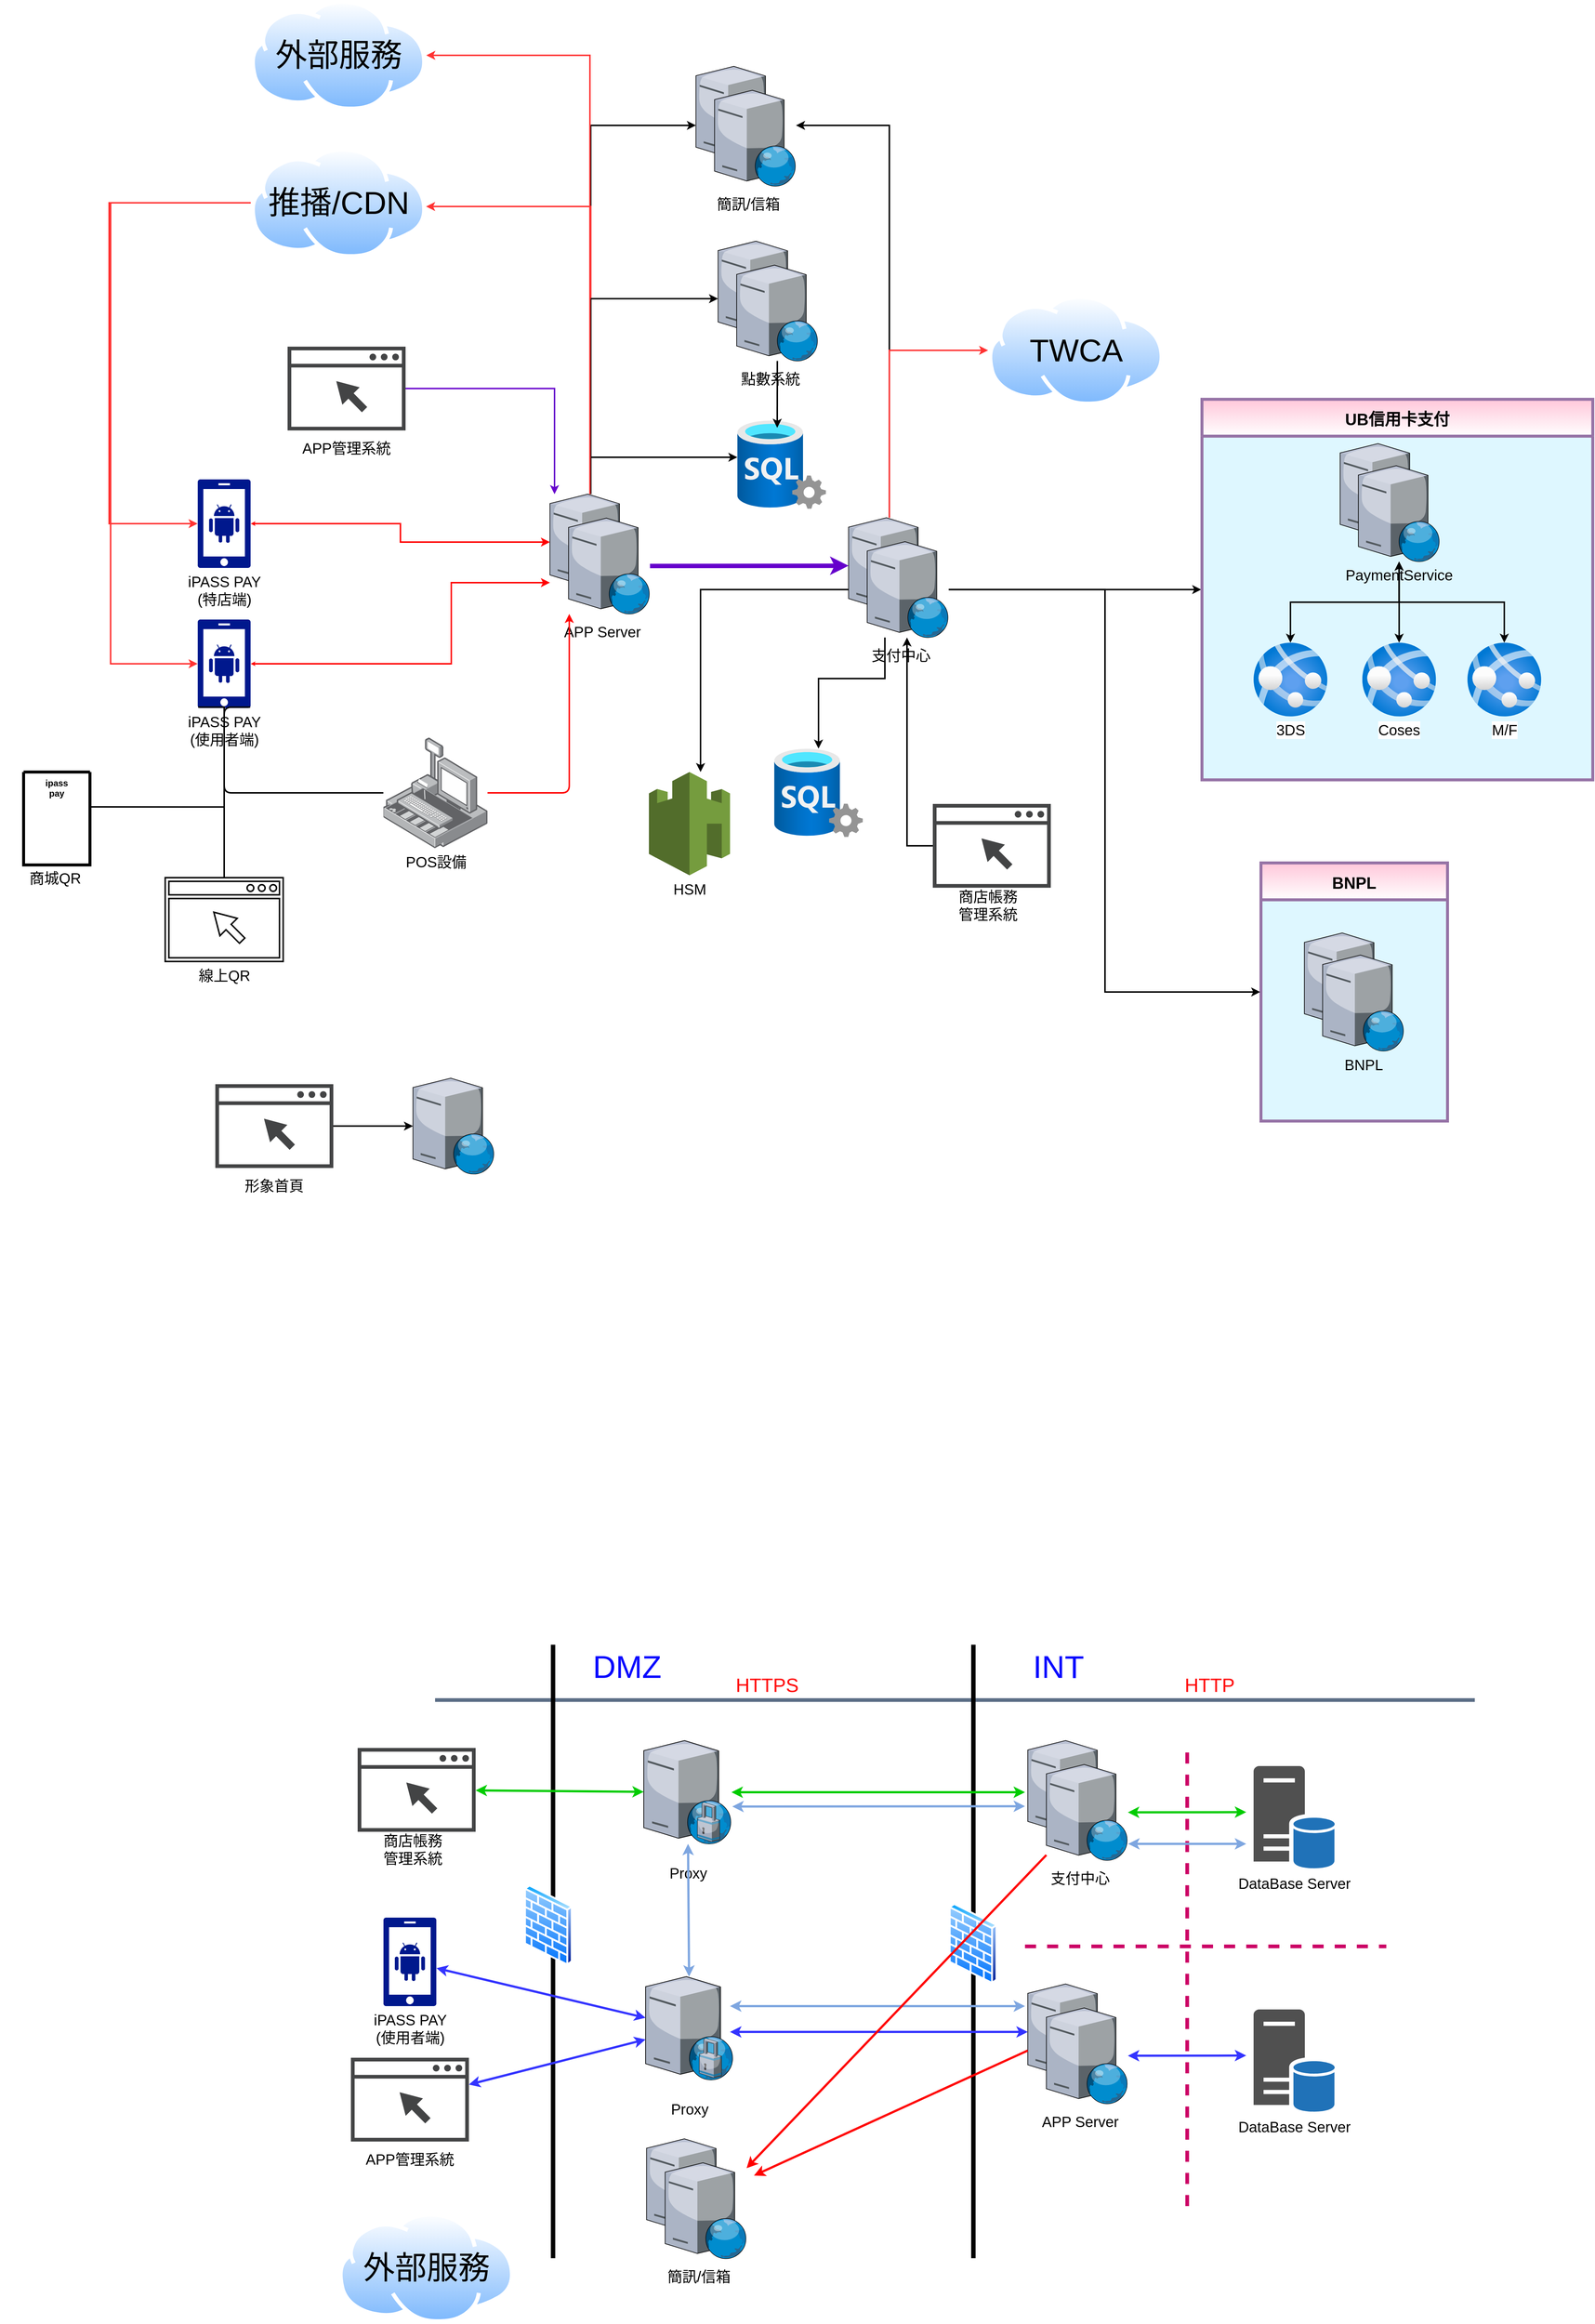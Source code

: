 <mxfile version="16.1.0" type="github">
  <diagram id="X_YsHXB3vTGY_uXjafgQ" name="第1頁">
    <mxGraphModel dx="4368" dy="3418" grid="1" gridSize="10" guides="1" tooltips="1" connect="1" arrows="1" fold="1" page="1" pageScale="1" pageWidth="827" pageHeight="1169" math="0" shadow="0">
      <root>
        <mxCell id="0" />
        <mxCell id="1" parent="0" />
        <mxCell id="9vmwIjMlL75sk7sSG7vk-1" value="" style="endArrow=none;startArrow=classic;html=1;strokeWidth=2;edgeStyle=elbowEdgeStyle;elbow=vertical;rounded=0;startFill=1;endFill=0;" parent="1" source="9vmwIjMlL75sk7sSG7vk-12" target="9vmwIjMlL75sk7sSG7vk-9" edge="1">
          <mxGeometry width="50" height="50" relative="1" as="geometry">
            <mxPoint x="-178" y="-1161.613" as="sourcePoint" />
            <mxPoint x="-668" y="-1190" as="targetPoint" />
            <Array as="points">
              <mxPoint x="-840" y="-1460" />
              <mxPoint x="-770" y="-1425" />
              <mxPoint x="-648" y="-1740" />
              <mxPoint x="-568" y="-1620" />
              <mxPoint x="-678" y="-1780" />
            </Array>
          </mxGeometry>
        </mxCell>
        <mxCell id="9vmwIjMlL75sk7sSG7vk-2" value="" style="group;strokeWidth=2;" parent="1" vertex="1" connectable="0">
          <mxGeometry x="-440" y="-990" width="160" height="160.0" as="geometry" />
        </mxCell>
        <mxCell id="9vmwIjMlL75sk7sSG7vk-3" value="" style="group;strokeWidth=2;" parent="9vmwIjMlL75sk7sSG7vk-2" vertex="1" connectable="0">
          <mxGeometry x="5" width="160" height="113.6" as="geometry" />
        </mxCell>
        <mxCell id="9vmwIjMlL75sk7sSG7vk-4" value="" style="pointerEvents=1;shadow=0;dashed=0;html=1;strokeColor=none;fillColor=#434445;aspect=fixed;labelPosition=center;verticalLabelPosition=bottom;verticalAlign=top;align=center;outlineConnect=0;shape=mxgraph.vvd.web_browser;fontSize=20;strokeWidth=2;" parent="9vmwIjMlL75sk7sSG7vk-3" vertex="1">
          <mxGeometry width="160" height="113.6" as="geometry" />
        </mxCell>
        <mxCell id="9vmwIjMlL75sk7sSG7vk-5" value="" style="shape=image;html=1;verticalAlign=top;verticalLabelPosition=bottom;labelBackgroundColor=#ffffff;imageAspect=0;aspect=fixed;image=https://cdn1.iconfinder.com/data/icons/logotypes/32/chrome-128.png;fontSize=20;strokeWidth=2;" parent="9vmwIjMlL75sk7sSG7vk-3" vertex="1">
          <mxGeometry x="5" y="4" width="20" height="20" as="geometry" />
        </mxCell>
        <mxCell id="9vmwIjMlL75sk7sSG7vk-6" value="商店帳務&lt;br&gt;管理系統" style="text;html=1;strokeColor=none;fillColor=none;align=center;verticalAlign=middle;whiteSpace=wrap;rounded=0;fontSize=20;strokeWidth=2;" parent="9vmwIjMlL75sk7sSG7vk-2" vertex="1">
          <mxGeometry x="5" y="113.6" width="150" height="46.4" as="geometry" />
        </mxCell>
        <mxCell id="9vmwIjMlL75sk7sSG7vk-7" value="" style="group;strokeWidth=2;" parent="1" vertex="1" connectable="0">
          <mxGeometry x="-958" y="-1410" width="150" height="209.0" as="geometry" />
        </mxCell>
        <mxCell id="9vmwIjMlL75sk7sSG7vk-8" value="" style="group;strokeWidth=2;" parent="9vmwIjMlL75sk7sSG7vk-7" vertex="1" connectable="0">
          <mxGeometry x="3.75" width="135.75" height="162.4" as="geometry" />
        </mxCell>
        <mxCell id="9vmwIjMlL75sk7sSG7vk-9" value="" style="verticalLabelPosition=bottom;aspect=fixed;html=1;verticalAlign=top;strokeColor=none;align=center;outlineConnect=0;shape=mxgraph.citrix.web_server;fontSize=20;strokeWidth=2;" parent="9vmwIjMlL75sk7sSG7vk-8" vertex="1">
          <mxGeometry width="110.5" height="130" as="geometry" />
        </mxCell>
        <mxCell id="9vmwIjMlL75sk7sSG7vk-10" value="" style="verticalLabelPosition=bottom;aspect=fixed;html=1;verticalAlign=top;strokeColor=none;align=center;outlineConnect=0;shape=mxgraph.citrix.web_server;fontSize=20;strokeWidth=2;" parent="9vmwIjMlL75sk7sSG7vk-8" vertex="1">
          <mxGeometry x="25.25" y="32.4" width="110.5" height="130" as="geometry" />
        </mxCell>
        <mxCell id="9vmwIjMlL75sk7sSG7vk-11" value="APP Server" style="text;html=1;strokeColor=none;fillColor=none;align=center;verticalAlign=middle;whiteSpace=wrap;rounded=0;fontSize=20;strokeWidth=2;" parent="9vmwIjMlL75sk7sSG7vk-7" vertex="1">
          <mxGeometry y="162.6" width="150" height="46.4" as="geometry" />
        </mxCell>
        <mxCell id="9vmwIjMlL75sk7sSG7vk-12" value="" style="aspect=fixed;html=1;points=[];align=center;image;fontSize=12;image=img/lib/azure2/databases/SQL_Server.svg;strokeWidth=2;" parent="1" vertex="1">
          <mxGeometry x="-700" y="-1510" width="120" height="120" as="geometry" />
        </mxCell>
        <mxCell id="9vmwIjMlL75sk7sSG7vk-13" value="" style="endArrow=classic;html=1;strokeWidth=2;edgeStyle=orthogonalEdgeStyle;strokeColor=#FF0000;" parent="1" source="9vmwIjMlL75sk7sSG7vk-33" target="9vmwIjMlL75sk7sSG7vk-10" edge="1">
          <mxGeometry width="50" height="50" relative="1" as="geometry">
            <mxPoint x="-628" y="-1440" as="sourcePoint" />
            <mxPoint x="-578" y="-1490" as="targetPoint" />
            <Array as="points">
              <mxPoint x="-928" y="-1005" />
            </Array>
          </mxGeometry>
        </mxCell>
        <mxCell id="9vmwIjMlL75sk7sSG7vk-16" value="&#xa;&#xa;" style="group;strokeWidth=2;" parent="1" vertex="1" connectable="0">
          <mxGeometry x="-1408" y="-610" width="160" height="160.0" as="geometry" />
        </mxCell>
        <mxCell id="9vmwIjMlL75sk7sSG7vk-17" value="" style="group;strokeWidth=2;" parent="9vmwIjMlL75sk7sSG7vk-16" vertex="1" connectable="0">
          <mxGeometry width="160" height="113.6" as="geometry" />
        </mxCell>
        <mxCell id="9vmwIjMlL75sk7sSG7vk-18" value="" style="pointerEvents=1;shadow=0;dashed=0;html=1;strokeColor=none;fillColor=#434445;aspect=fixed;labelPosition=center;verticalLabelPosition=bottom;verticalAlign=top;align=center;outlineConnect=0;shape=mxgraph.vvd.web_browser;fontSize=20;strokeWidth=2;" parent="9vmwIjMlL75sk7sSG7vk-17" vertex="1">
          <mxGeometry width="160" height="113.6" as="geometry" />
        </mxCell>
        <mxCell id="9vmwIjMlL75sk7sSG7vk-19" value="" style="shape=image;html=1;verticalAlign=top;verticalLabelPosition=bottom;labelBackgroundColor=#ffffff;imageAspect=0;aspect=fixed;image=https://cdn1.iconfinder.com/data/icons/logotypes/32/chrome-128.png;fontSize=20;strokeWidth=2;" parent="9vmwIjMlL75sk7sSG7vk-17" vertex="1">
          <mxGeometry x="5" y="4" width="20" height="20" as="geometry" />
        </mxCell>
        <mxCell id="9vmwIjMlL75sk7sSG7vk-20" value="形象首頁" style="text;html=1;strokeColor=none;fillColor=none;align=center;verticalAlign=middle;whiteSpace=wrap;rounded=0;fontSize=20;strokeWidth=2;" parent="9vmwIjMlL75sk7sSG7vk-16" vertex="1">
          <mxGeometry x="5" y="113.6" width="150" height="46.4" as="geometry" />
        </mxCell>
        <mxCell id="9vmwIjMlL75sk7sSG7vk-21" value="" style="verticalLabelPosition=bottom;aspect=fixed;html=1;verticalAlign=top;strokeColor=none;align=center;outlineConnect=0;shape=mxgraph.citrix.web_server;fontSize=20;strokeWidth=2;" parent="1" vertex="1">
          <mxGeometry x="-1140" y="-618.2" width="110.5" height="130" as="geometry" />
        </mxCell>
        <mxCell id="9vmwIjMlL75sk7sSG7vk-22" value="" style="group;strokeWidth=2;" parent="1" vertex="1" connectable="0">
          <mxGeometry x="-1432" y="-1400" width="72" height="260" as="geometry" />
        </mxCell>
        <mxCell id="9vmwIjMlL75sk7sSG7vk-23" value="iPASS PAY&lt;br style=&quot;font-size: 20px&quot;&gt;(特店端)" style="aspect=fixed;pointerEvents=1;shadow=0;dashed=0;html=1;strokeColor=none;labelPosition=center;verticalLabelPosition=bottom;verticalAlign=top;align=center;fillColor=#00188D;shape=mxgraph.mscae.enterprise.android_phone;fontSize=20;strokeWidth=2;" parent="9vmwIjMlL75sk7sSG7vk-22" vertex="1">
          <mxGeometry y="-30" width="72" height="120" as="geometry" />
        </mxCell>
        <mxCell id="9vmwIjMlL75sk7sSG7vk-24" value="iPASS PAY&lt;br style=&quot;font-size: 20px;&quot;&gt;(使用者端)" style="aspect=fixed;pointerEvents=1;shadow=0;dashed=0;html=1;strokeColor=none;labelPosition=center;verticalLabelPosition=bottom;verticalAlign=top;align=center;fillColor=#00188D;shape=mxgraph.mscae.enterprise.android_phone;fontSize=20;strokeWidth=2;" parent="9vmwIjMlL75sk7sSG7vk-22" vertex="1">
          <mxGeometry y="160" width="72" height="120" as="geometry" />
        </mxCell>
        <mxCell id="9vmwIjMlL75sk7sSG7vk-25" style="edgeStyle=elbowEdgeStyle;rounded=0;orthogonalLoop=1;jettySize=auto;html=1;shadow=0;fontSize=20;startArrow=classic;startFill=1;startSize=6;strokeWidth=2;endArrow=none;endFill=0;" parent="1" source="9vmwIjMlL75sk7sSG7vk-26" target="9vmwIjMlL75sk7sSG7vk-72" edge="1">
          <mxGeometry relative="1" as="geometry">
            <Array as="points">
              <mxPoint x="-750" y="-1140" />
              <mxPoint x="-670" y="-1200" />
              <mxPoint x="-1138" y="-1095" />
            </Array>
          </mxGeometry>
        </mxCell>
        <mxCell id="9vmwIjMlL75sk7sSG7vk-26" value="&lt;font style=&quot;font-size: 20px&quot;&gt;HSM&lt;/font&gt;" style="outlineConnect=0;dashed=0;verticalLabelPosition=bottom;verticalAlign=top;align=center;html=1;shape=mxgraph.aws3.cloudhsm;fillColor=#759C3E;gradientColor=none;strokeWidth=2;" parent="1" vertex="1">
          <mxGeometry x="-820" y="-1033.2" width="110" height="140" as="geometry" />
        </mxCell>
        <mxCell id="9vmwIjMlL75sk7sSG7vk-27" value="" style="group;strokeWidth=2;" parent="1" vertex="1" connectable="0">
          <mxGeometry x="-1310" y="-1610" width="160" height="160.0" as="geometry" />
        </mxCell>
        <mxCell id="9vmwIjMlL75sk7sSG7vk-28" value="" style="group;strokeWidth=2;" parent="9vmwIjMlL75sk7sSG7vk-27" vertex="1" connectable="0">
          <mxGeometry width="160" height="113.6" as="geometry" />
        </mxCell>
        <mxCell id="9vmwIjMlL75sk7sSG7vk-29" value="" style="pointerEvents=1;shadow=0;dashed=0;html=1;strokeColor=none;fillColor=#434445;aspect=fixed;labelPosition=center;verticalLabelPosition=bottom;verticalAlign=top;align=center;outlineConnect=0;shape=mxgraph.vvd.web_browser;fontSize=20;strokeWidth=2;" parent="9vmwIjMlL75sk7sSG7vk-28" vertex="1">
          <mxGeometry width="160" height="113.6" as="geometry" />
        </mxCell>
        <mxCell id="9vmwIjMlL75sk7sSG7vk-30" value="" style="shape=image;html=1;verticalAlign=top;verticalLabelPosition=bottom;labelBackgroundColor=#ffffff;imageAspect=0;aspect=fixed;image=https://cdn1.iconfinder.com/data/icons/logotypes/32/chrome-128.png;fontSize=20;strokeWidth=2;" parent="9vmwIjMlL75sk7sSG7vk-28" vertex="1">
          <mxGeometry x="5" y="4" width="20" height="20" as="geometry" />
        </mxCell>
        <mxCell id="9vmwIjMlL75sk7sSG7vk-31" value="APP管理系統" style="text;html=1;strokeColor=none;fillColor=none;align=center;verticalAlign=middle;whiteSpace=wrap;rounded=0;fontSize=20;strokeWidth=2;" parent="9vmwIjMlL75sk7sSG7vk-27" vertex="1">
          <mxGeometry x="5" y="113.6" width="150" height="46.4" as="geometry" />
        </mxCell>
        <mxCell id="9vmwIjMlL75sk7sSG7vk-32" value="" style="endArrow=classic;startArrow=none;html=1;strokeWidth=2;endFill=1;startFill=0;" parent="1" source="9vmwIjMlL75sk7sSG7vk-18" target="9vmwIjMlL75sk7sSG7vk-21" edge="1">
          <mxGeometry width="50" height="50" relative="1" as="geometry">
            <mxPoint x="-1128" y="-1050" as="sourcePoint" />
            <mxPoint x="-1078" y="-1100" as="targetPoint" />
          </mxGeometry>
        </mxCell>
        <mxCell id="9vmwIjMlL75sk7sSG7vk-33" value="POS設備" style="points=[];aspect=fixed;html=1;align=center;shadow=0;dashed=0;image;image=img/lib/allied_telesis/security/POS.svg;fontSize=20;strokeWidth=2;" parent="1" vertex="1">
          <mxGeometry x="-1180.12" y="-1080" width="141.25" height="150" as="geometry" />
        </mxCell>
        <mxCell id="9vmwIjMlL75sk7sSG7vk-34" value="" style="endArrow=none;html=1;strokeWidth=2;entryX=0.99;entryY=0.99;entryDx=0;entryDy=0;entryPerimeter=0;edgeStyle=orthogonalEdgeStyle;endFill=0;" parent="1" source="9vmwIjMlL75sk7sSG7vk-33" target="9vmwIjMlL75sk7sSG7vk-24" edge="1">
          <mxGeometry width="50" height="50" relative="1" as="geometry">
            <mxPoint x="-728" y="-951" as="sourcePoint" />
            <mxPoint x="-678" y="-1001" as="targetPoint" />
            <Array as="points">
              <mxPoint x="-1396" y="-1005" />
              <mxPoint x="-1396" y="-1121" />
            </Array>
          </mxGeometry>
        </mxCell>
        <mxCell id="9vmwIjMlL75sk7sSG7vk-35" value="" style="endArrow=none;html=1;strokeWidth=2;exitX=0.5;exitY=1;exitDx=0;exitDy=0;exitPerimeter=0;endFill=0;" parent="1" source="9vmwIjMlL75sk7sSG7vk-24" target="9vmwIjMlL75sk7sSG7vk-37" edge="1">
          <mxGeometry width="50" height="50" relative="1" as="geometry">
            <mxPoint x="-748" y="-951" as="sourcePoint" />
            <mxPoint x="-698" y="-1001" as="targetPoint" />
          </mxGeometry>
        </mxCell>
        <mxCell id="9vmwIjMlL75sk7sSG7vk-36" value="" style="group" parent="1" vertex="1" connectable="0">
          <mxGeometry x="-1464" y="-890" width="160" height="113.6" as="geometry" />
        </mxCell>
        <mxCell id="9vmwIjMlL75sk7sSG7vk-37" value="線上QR" style="pointerEvents=1;shadow=0;dashed=0;html=1;aspect=fixed;labelPosition=center;verticalLabelPosition=bottom;verticalAlign=top;align=center;outlineConnect=0;shape=mxgraph.vvd.web_browser;fontSize=20;strokeWidth=2;" parent="9vmwIjMlL75sk7sSG7vk-36" vertex="1">
          <mxGeometry x="-12" width="160" height="113.6" as="geometry" />
        </mxCell>
        <mxCell id="9vmwIjMlL75sk7sSG7vk-38" value="" style="shape=image;html=1;verticalAlign=top;verticalLabelPosition=bottom;labelBackgroundColor=#ffffff;imageAspect=0;aspect=fixed;image=https://cdn1.iconfinder.com/data/icons/logotypes/32/chrome-128.png;fontSize=20;strokeWidth=2;" parent="9vmwIjMlL75sk7sSG7vk-36" vertex="1">
          <mxGeometry x="5" y="4" width="20" height="20" as="geometry" />
        </mxCell>
        <mxCell id="9vmwIjMlL75sk7sSG7vk-39" value="" style="shape=image;html=1;verticalAlign=top;verticalLabelPosition=bottom;labelBackgroundColor=#ffffff;imageAspect=0;aspect=fixed;image=https://cdn0.iconfinder.com/data/icons/view-1/20/qrcode-128.png;strokeWidth=4;" parent="9vmwIjMlL75sk7sSG7vk-36" vertex="1">
          <mxGeometry x="47" y="30" width="68" height="68" as="geometry" />
        </mxCell>
        <mxCell id="9vmwIjMlL75sk7sSG7vk-40" value="" style="group" parent="1" vertex="1" connectable="0">
          <mxGeometry x="-1700" y="-1033.2" width="150" height="166.4" as="geometry" />
        </mxCell>
        <mxCell id="9vmwIjMlL75sk7sSG7vk-41" value="" style="group" parent="9vmwIjMlL75sk7sSG7vk-40" vertex="1" connectable="0">
          <mxGeometry x="12" width="126" height="126" as="geometry" />
        </mxCell>
        <mxCell id="9vmwIjMlL75sk7sSG7vk-42" value="&#xa;&#xa;&#xa;&#xa;ipass&#xa;pay&#xa;" style="swimlane;startSize=0;strokeWidth=4;" parent="9vmwIjMlL75sk7sSG7vk-41" vertex="1">
          <mxGeometry x="20" width="90" height="126" as="geometry">
            <mxRectangle x="20" width="50" height="40" as="alternateBounds" />
          </mxGeometry>
        </mxCell>
        <mxCell id="9vmwIjMlL75sk7sSG7vk-43" value="" style="shape=image;html=1;verticalAlign=top;verticalLabelPosition=bottom;labelBackgroundColor=#ffffff;imageAspect=0;aspect=fixed;image=https://cdn0.iconfinder.com/data/icons/view-1/20/qrcode-128.png;strokeWidth=4;" parent="9vmwIjMlL75sk7sSG7vk-42" vertex="1">
          <mxGeometry x="11" y="40" width="68" height="68" as="geometry" />
        </mxCell>
        <mxCell id="9vmwIjMlL75sk7sSG7vk-44" value="商城QR" style="text;html=1;strokeColor=none;fillColor=none;align=center;verticalAlign=middle;whiteSpace=wrap;rounded=0;fontSize=20;strokeWidth=2;" parent="9vmwIjMlL75sk7sSG7vk-40" vertex="1">
          <mxGeometry y="120.0" width="150" height="46.4" as="geometry" />
        </mxCell>
        <mxCell id="9vmwIjMlL75sk7sSG7vk-46" style="edgeStyle=elbowEdgeStyle;rounded=0;orthogonalLoop=1;jettySize=auto;html=1;startArrow=none;startFill=0;endArrow=classic;endFill=1;startSize=0;strokeWidth=2;entryX=0;entryY=0.5;entryDx=0;entryDy=0;entryPerimeter=0;fontColor=#FF3333;labelBackgroundColor=#FF3333;strokeColor=#FF3333;" parent="1" target="9vmwIjMlL75sk7sSG7vk-23" edge="1" source="HavgDcFnVHiz-q8iYQLe-7">
          <mxGeometry relative="1" as="geometry">
            <mxPoint x="-1478" y="-2000" as="sourcePoint" />
            <mxPoint x="-2090" y="-1705" as="targetPoint" />
            <Array as="points">
              <mxPoint x="-1552" y="-1720" />
            </Array>
          </mxGeometry>
        </mxCell>
        <mxCell id="9vmwIjMlL75sk7sSG7vk-55" style="edgeStyle=elbowEdgeStyle;rounded=0;orthogonalLoop=1;jettySize=auto;html=1;startArrow=none;startFill=0;endArrow=classic;endFill=1;startSize=0;strokeWidth=2;strokeColor=#6600CC;" parent="1" source="9vmwIjMlL75sk7sSG7vk-29" target="9vmwIjMlL75sk7sSG7vk-9" edge="1">
          <mxGeometry relative="1" as="geometry">
            <Array as="points">
              <mxPoint x="-948" y="-1480" />
            </Array>
          </mxGeometry>
        </mxCell>
        <mxCell id="9vmwIjMlL75sk7sSG7vk-56" style="edgeStyle=elbowEdgeStyle;rounded=0;orthogonalLoop=1;jettySize=auto;html=1;startArrow=classic;startFill=1;endArrow=classic;endFill=1;startSize=0;strokeWidth=2;strokeColor=#FF0000;" parent="1" source="9vmwIjMlL75sk7sSG7vk-23" target="9vmwIjMlL75sk7sSG7vk-9" edge="1">
          <mxGeometry relative="1" as="geometry" />
        </mxCell>
        <mxCell id="9vmwIjMlL75sk7sSG7vk-57" style="edgeStyle=elbowEdgeStyle;rounded=0;orthogonalLoop=1;jettySize=auto;html=1;startArrow=classic;startFill=1;endArrow=classic;endFill=1;startSize=0;strokeWidth=2;strokeColor=#FF0000;" parent="1" source="9vmwIjMlL75sk7sSG7vk-24" target="9vmwIjMlL75sk7sSG7vk-9" edge="1">
          <mxGeometry relative="1" as="geometry">
            <Array as="points">
              <mxPoint x="-1088" y="-1290" />
              <mxPoint x="-1098" y="-1290" />
            </Array>
          </mxGeometry>
        </mxCell>
        <mxCell id="9vmwIjMlL75sk7sSG7vk-58" style="edgeStyle=orthogonalEdgeStyle;rounded=0;orthogonalLoop=1;jettySize=auto;html=1;entryX=0.01;entryY=0.99;entryDx=0;entryDy=0;entryPerimeter=0;startArrow=none;startFill=0;endArrow=none;endFill=0;startSize=6;strokeWidth=2;exitX=1.016;exitY=0.375;exitDx=0;exitDy=0;exitPerimeter=0;" parent="1" source="9vmwIjMlL75sk7sSG7vk-42" target="9vmwIjMlL75sk7sSG7vk-24" edge="1">
          <mxGeometry relative="1" as="geometry">
            <Array as="points">
              <mxPoint x="-1396" y="-986" />
              <mxPoint x="-1396" y="-1121" />
            </Array>
          </mxGeometry>
        </mxCell>
        <mxCell id="9vmwIjMlL75sk7sSG7vk-59" style="edgeStyle=elbowEdgeStyle;rounded=0;orthogonalLoop=1;jettySize=auto;html=1;shadow=0;fontSize=20;startArrow=classic;startFill=1;startSize=6;strokeWidth=2;endArrow=none;endFill=0;" parent="1" source="9vmwIjMlL75sk7sSG7vk-60" target="9vmwIjMlL75sk7sSG7vk-72" edge="1">
          <mxGeometry relative="1" as="geometry" />
        </mxCell>
        <mxCell id="9vmwIjMlL75sk7sSG7vk-60" value="UB信用卡支付" style="swimlane;rounded=0;shadow=0;glass=0;sketch=0;startSize=50;strokeColor=#9673a6;strokeWidth=4;fillColor=#FFC7DA;gradientDirection=south;perimeterSpacing=1;swimlaneFillColor=#DEF7FF;fontSize=22;fontStyle=1;gradientColor=#FFFFFF;" parent="1" vertex="1">
          <mxGeometry x="-70" y="-1538.6" width="530" height="516" as="geometry">
            <mxRectangle x="580" y="-980" width="130" height="20" as="alternateBounds" />
          </mxGeometry>
        </mxCell>
        <mxCell id="9vmwIjMlL75sk7sSG7vk-61" style="edgeStyle=orthogonalEdgeStyle;rounded=0;orthogonalLoop=1;jettySize=auto;html=1;fontSize=22;startArrow=classic;startFill=1;endArrow=classic;endFill=1;strokeWidth=2;" parent="9vmwIjMlL75sk7sSG7vk-60" source="9vmwIjMlL75sk7sSG7vk-62" target="9vmwIjMlL75sk7sSG7vk-68" edge="1">
          <mxGeometry relative="1" as="geometry" />
        </mxCell>
        <mxCell id="9vmwIjMlL75sk7sSG7vk-62" value="&lt;font style=&quot;font-size: 20px&quot;&gt;Coses&lt;/font&gt;" style="aspect=fixed;html=1;points=[];align=center;image;fontSize=12;image=img/lib/azure2/app_services/App_Services.svg;strokeWidth=2;" parent="9vmwIjMlL75sk7sSG7vk-60" vertex="1">
          <mxGeometry x="217.37" y="330" width="100" height="100" as="geometry" />
        </mxCell>
        <mxCell id="9vmwIjMlL75sk7sSG7vk-63" style="edgeStyle=elbowEdgeStyle;rounded=0;orthogonalLoop=1;jettySize=auto;elbow=vertical;html=1;fontSize=22;startArrow=classic;startFill=1;endArrow=classic;endFill=1;strokeWidth=2;" parent="9vmwIjMlL75sk7sSG7vk-60" source="9vmwIjMlL75sk7sSG7vk-64" target="9vmwIjMlL75sk7sSG7vk-68" edge="1">
          <mxGeometry relative="1" as="geometry" />
        </mxCell>
        <mxCell id="9vmwIjMlL75sk7sSG7vk-64" value="&lt;font style=&quot;font-size: 20px&quot;&gt;3DS&lt;br&gt;&lt;/font&gt;" style="aspect=fixed;html=1;points=[];align=center;image;fontSize=12;image=img/lib/azure2/app_services/App_Services.svg;strokeWidth=2;" parent="9vmwIjMlL75sk7sSG7vk-60" vertex="1">
          <mxGeometry x="70" y="330" width="100" height="100" as="geometry" />
        </mxCell>
        <mxCell id="9vmwIjMlL75sk7sSG7vk-65" style="edgeStyle=elbowEdgeStyle;rounded=0;orthogonalLoop=1;jettySize=auto;html=1;fontSize=22;startArrow=classic;startFill=1;endArrow=classic;endFill=1;strokeWidth=2;elbow=vertical;" parent="9vmwIjMlL75sk7sSG7vk-60" source="9vmwIjMlL75sk7sSG7vk-66" target="9vmwIjMlL75sk7sSG7vk-68" edge="1">
          <mxGeometry relative="1" as="geometry" />
        </mxCell>
        <mxCell id="9vmwIjMlL75sk7sSG7vk-66" value="&lt;font style=&quot;font-size: 20px&quot;&gt;M/F&lt;br&gt;&lt;/font&gt;" style="aspect=fixed;html=1;points=[];align=center;image;fontSize=12;image=img/lib/azure2/app_services/App_Services.svg;strokeWidth=2;" parent="9vmwIjMlL75sk7sSG7vk-60" vertex="1">
          <mxGeometry x="360.0" y="330" width="100" height="100" as="geometry" />
        </mxCell>
        <mxCell id="9vmwIjMlL75sk7sSG7vk-67" value="" style="verticalLabelPosition=bottom;aspect=fixed;html=1;verticalAlign=top;strokeColor=none;align=center;outlineConnect=0;shape=mxgraph.citrix.web_server;fontSize=20;strokeWidth=2;" parent="9vmwIjMlL75sk7sSG7vk-60" vertex="1">
          <mxGeometry x="187.37" y="60" width="110.5" height="130" as="geometry" />
        </mxCell>
        <mxCell id="9vmwIjMlL75sk7sSG7vk-68" value="PaymentService" style="verticalLabelPosition=bottom;aspect=fixed;html=1;verticalAlign=top;strokeColor=none;align=center;outlineConnect=0;shape=mxgraph.citrix.web_server;fontSize=20;strokeWidth=2;" parent="9vmwIjMlL75sk7sSG7vk-60" vertex="1">
          <mxGeometry x="212.12" y="90" width="110.5" height="130" as="geometry" />
        </mxCell>
        <mxCell id="9vmwIjMlL75sk7sSG7vk-69" value="" style="group;strokeWidth=2;" parent="1" vertex="1" connectable="0">
          <mxGeometry x="-553" y="-1378" width="150" height="209.0" as="geometry" />
        </mxCell>
        <mxCell id="9vmwIjMlL75sk7sSG7vk-70" value="" style="group;strokeWidth=2;" parent="9vmwIjMlL75sk7sSG7vk-69" vertex="1" connectable="0">
          <mxGeometry x="3.75" width="135.75" height="162.4" as="geometry" />
        </mxCell>
        <mxCell id="9vmwIjMlL75sk7sSG7vk-71" value="" style="verticalLabelPosition=bottom;aspect=fixed;html=1;verticalAlign=top;strokeColor=none;align=center;outlineConnect=0;shape=mxgraph.citrix.web_server;fontSize=20;strokeWidth=2;" parent="9vmwIjMlL75sk7sSG7vk-70" vertex="1">
          <mxGeometry width="110.5" height="130" as="geometry" />
        </mxCell>
        <mxCell id="9vmwIjMlL75sk7sSG7vk-72" value="" style="verticalLabelPosition=bottom;aspect=fixed;html=1;verticalAlign=top;strokeColor=none;align=center;outlineConnect=0;shape=mxgraph.citrix.web_server;fontSize=20;strokeWidth=2;" parent="9vmwIjMlL75sk7sSG7vk-70" vertex="1">
          <mxGeometry x="25.25" y="32.4" width="110.5" height="130" as="geometry" />
        </mxCell>
        <mxCell id="9vmwIjMlL75sk7sSG7vk-73" value="支付中心" style="text;html=1;strokeColor=none;fillColor=none;align=center;verticalAlign=middle;whiteSpace=wrap;rounded=0;fontSize=20;strokeWidth=2;" parent="9vmwIjMlL75sk7sSG7vk-69" vertex="1">
          <mxGeometry y="162.6" width="150" height="46.4" as="geometry" />
        </mxCell>
        <mxCell id="9vmwIjMlL75sk7sSG7vk-74" value="" style="endArrow=classic;startArrow=none;html=1;shadow=0;fontSize=20;startSize=6;strokeWidth=6;startFill=0;strokeColor=#6600CC;" parent="1" source="9vmwIjMlL75sk7sSG7vk-10" target="9vmwIjMlL75sk7sSG7vk-71" edge="1">
          <mxGeometry width="50" height="50" relative="1" as="geometry">
            <mxPoint x="420" y="-1165" as="sourcePoint" />
            <mxPoint x="470" y="-1215" as="targetPoint" />
          </mxGeometry>
        </mxCell>
        <mxCell id="9vmwIjMlL75sk7sSG7vk-75" style="edgeStyle=elbowEdgeStyle;rounded=0;orthogonalLoop=1;jettySize=auto;html=1;shadow=0;fontSize=20;startArrow=none;startFill=0;startSize=6;strokeWidth=2;strokeColor=#000000;" parent="1" source="9vmwIjMlL75sk7sSG7vk-4" target="9vmwIjMlL75sk7sSG7vk-72" edge="1">
          <mxGeometry relative="1" as="geometry">
            <Array as="points">
              <mxPoint x="-470" y="-1090" />
              <mxPoint x="-500" y="-1100" />
              <mxPoint x="-370" y="-1070" />
            </Array>
          </mxGeometry>
        </mxCell>
        <mxCell id="9vmwIjMlL75sk7sSG7vk-84" style="edgeStyle=elbowEdgeStyle;rounded=0;orthogonalLoop=1;jettySize=auto;html=1;startArrow=none;startFill=0;endArrow=classic;endFill=1;startSize=0;strokeWidth=2;entryX=0;entryY=0.5;entryDx=0;entryDy=0;entryPerimeter=0;fontColor=#FF3333;strokeColor=#FF3333;" parent="1" source="HavgDcFnVHiz-q8iYQLe-7" target="9vmwIjMlL75sk7sSG7vk-24" edge="1">
          <mxGeometry relative="1" as="geometry">
            <mxPoint x="-1480" y="-1860" as="sourcePoint" />
            <mxPoint x="-1456" y="-1486.25" as="targetPoint" />
            <Array as="points">
              <mxPoint x="-1550" y="-1520" />
              <mxPoint x="-1460" y="-1870" />
              <mxPoint x="-1550" y="-1725" />
            </Array>
          </mxGeometry>
        </mxCell>
        <mxCell id="9vmwIjMlL75sk7sSG7vk-85" value="BNPL" style="swimlane;rounded=0;shadow=0;glass=0;sketch=0;startSize=50;strokeColor=#9673a6;strokeWidth=4;fillColor=#FFC7DA;gradientDirection=south;perimeterSpacing=1;swimlaneFillColor=#DEF7FF;fontSize=22;fontStyle=1;gradientColor=#FFFFFF;" parent="1" vertex="1">
          <mxGeometry x="10" y="-910" width="253" height="350" as="geometry">
            <mxRectangle x="580" y="-980" width="130" height="20" as="alternateBounds" />
          </mxGeometry>
        </mxCell>
        <mxCell id="9vmwIjMlL75sk7sSG7vk-86" value="" style="verticalLabelPosition=bottom;aspect=fixed;html=1;verticalAlign=top;strokeColor=none;align=center;outlineConnect=0;shape=mxgraph.citrix.web_server;fontSize=20;strokeWidth=2;" parent="9vmwIjMlL75sk7sSG7vk-85" vertex="1">
          <mxGeometry x="58.87" y="95" width="110.5" height="130" as="geometry" />
        </mxCell>
        <mxCell id="9vmwIjMlL75sk7sSG7vk-87" value="BNPL" style="verticalLabelPosition=bottom;aspect=fixed;html=1;verticalAlign=top;strokeColor=none;align=center;outlineConnect=0;shape=mxgraph.citrix.web_server;fontSize=20;strokeWidth=2;" parent="9vmwIjMlL75sk7sSG7vk-85" vertex="1">
          <mxGeometry x="83.62" y="125" width="110.5" height="130" as="geometry" />
        </mxCell>
        <mxCell id="9vmwIjMlL75sk7sSG7vk-88" style="edgeStyle=elbowEdgeStyle;rounded=0;orthogonalLoop=1;jettySize=auto;html=1;shadow=0;fontSize=20;startArrow=classic;startFill=1;startSize=6;strokeWidth=2;endArrow=none;endFill=0;" parent="1" source="9vmwIjMlL75sk7sSG7vk-85" target="9vmwIjMlL75sk7sSG7vk-72" edge="1">
          <mxGeometry relative="1" as="geometry">
            <mxPoint x="-164" y="-1118" as="sourcePoint" />
            <mxPoint x="-403.5" y="-1289.6" as="targetPoint" />
          </mxGeometry>
        </mxCell>
        <mxCell id="9vmwIjMlL75sk7sSG7vk-89" value="" style="endArrow=none;startArrow=classic;html=1;strokeWidth=2;edgeStyle=elbowEdgeStyle;elbow=vertical;rounded=0;startFill=1;endFill=0;" parent="1" source="9vmwIjMlL75sk7sSG7vk-90" target="9vmwIjMlL75sk7sSG7vk-72" edge="1">
          <mxGeometry width="50" height="50" relative="1" as="geometry">
            <mxPoint x="-90" y="-789.613" as="sourcePoint" />
            <mxPoint x="-484" y="-1188" as="targetPoint" />
            <Array as="points">
              <mxPoint x="-500" y="-1160" />
              <mxPoint x="-360" y="-1156" />
              <mxPoint x="-560" y="-1368" />
              <mxPoint x="-480" y="-1248" />
              <mxPoint x="-590" y="-1408" />
            </Array>
          </mxGeometry>
        </mxCell>
        <mxCell id="9vmwIjMlL75sk7sSG7vk-90" value="" style="aspect=fixed;html=1;points=[];align=center;image;fontSize=12;image=img/lib/azure2/databases/SQL_Server.svg;strokeWidth=2;" parent="1" vertex="1">
          <mxGeometry x="-650" y="-1065" width="120" height="120" as="geometry" />
        </mxCell>
        <mxCell id="HavgDcFnVHiz-q8iYQLe-9" value="" style="group" vertex="1" connectable="0" parent="1">
          <mxGeometry x="-1360" y="-1880" width="238.1" height="150" as="geometry" />
        </mxCell>
        <mxCell id="HavgDcFnVHiz-q8iYQLe-7" value="" style="aspect=fixed;perimeter=ellipsePerimeter;html=1;align=center;shadow=0;dashed=0;spacingTop=3;image;image=img/lib/active_directory/internet_cloud.svg;fontFamily=Helvetica;fontSize=11;fontColor=default;" vertex="1" parent="HavgDcFnVHiz-q8iYQLe-9">
          <mxGeometry width="238.1" height="150" as="geometry" />
        </mxCell>
        <mxCell id="HavgDcFnVHiz-q8iYQLe-8" value="推播/CDN" style="text;html=1;align=center;verticalAlign=middle;resizable=0;points=[];autosize=1;strokeColor=none;fillColor=none;fontSize=43;fontFamily=Helvetica;fontColor=#000000;" vertex="1" parent="HavgDcFnVHiz-q8iYQLe-9">
          <mxGeometry x="14.05" y="45" width="210" height="60" as="geometry" />
        </mxCell>
        <mxCell id="HavgDcFnVHiz-q8iYQLe-10" value="" style="group;strokeWidth=2;" vertex="1" connectable="0" parent="1">
          <mxGeometry x="-760" y="-1990" width="150" height="209.0" as="geometry" />
        </mxCell>
        <mxCell id="HavgDcFnVHiz-q8iYQLe-11" value="" style="group;strokeWidth=2;" vertex="1" connectable="0" parent="HavgDcFnVHiz-q8iYQLe-10">
          <mxGeometry x="3.75" width="135.75" height="162.4" as="geometry" />
        </mxCell>
        <mxCell id="HavgDcFnVHiz-q8iYQLe-12" value="" style="verticalLabelPosition=bottom;aspect=fixed;html=1;verticalAlign=top;strokeColor=none;align=center;outlineConnect=0;shape=mxgraph.citrix.web_server;fontSize=20;strokeWidth=2;" vertex="1" parent="HavgDcFnVHiz-q8iYQLe-11">
          <mxGeometry width="110.5" height="130" as="geometry" />
        </mxCell>
        <mxCell id="HavgDcFnVHiz-q8iYQLe-13" value="" style="verticalLabelPosition=bottom;aspect=fixed;html=1;verticalAlign=top;strokeColor=none;align=center;outlineConnect=0;shape=mxgraph.citrix.web_server;fontSize=20;strokeWidth=2;" vertex="1" parent="HavgDcFnVHiz-q8iYQLe-11">
          <mxGeometry x="25.25" y="32.4" width="110.5" height="130" as="geometry" />
        </mxCell>
        <mxCell id="HavgDcFnVHiz-q8iYQLe-14" value="簡訊/信箱" style="text;html=1;strokeColor=none;fillColor=none;align=center;verticalAlign=middle;whiteSpace=wrap;rounded=0;fontSize=20;strokeWidth=2;" vertex="1" parent="HavgDcFnVHiz-q8iYQLe-10">
          <mxGeometry y="162.6" width="150" height="46.4" as="geometry" />
        </mxCell>
        <mxCell id="HavgDcFnVHiz-q8iYQLe-15" style="edgeStyle=orthogonalEdgeStyle;shape=connector;rounded=0;orthogonalLoop=1;jettySize=auto;html=1;labelBackgroundColor=default;fontFamily=Helvetica;fontSize=43;fontColor=#000000;startArrow=none;startFill=0;endArrow=classic;endFill=1;strokeColor=default;strokeWidth=2;" edge="1" parent="1" source="9vmwIjMlL75sk7sSG7vk-9" target="HavgDcFnVHiz-q8iYQLe-12">
          <mxGeometry relative="1" as="geometry">
            <Array as="points">
              <mxPoint x="-899" y="-1910" />
            </Array>
          </mxGeometry>
        </mxCell>
        <mxCell id="HavgDcFnVHiz-q8iYQLe-16" style="edgeStyle=orthogonalEdgeStyle;shape=connector;rounded=0;orthogonalLoop=1;jettySize=auto;html=1;labelBackgroundColor=default;fontFamily=Helvetica;fontSize=43;fontColor=#000000;startArrow=none;startFill=0;endArrow=classic;endFill=1;strokeColor=default;strokeWidth=2;" edge="1" parent="1" source="9vmwIjMlL75sk7sSG7vk-71" target="HavgDcFnVHiz-q8iYQLe-13">
          <mxGeometry relative="1" as="geometry">
            <Array as="points">
              <mxPoint x="-494" y="-1910" />
            </Array>
          </mxGeometry>
        </mxCell>
        <mxCell id="HavgDcFnVHiz-q8iYQLe-17" style="edgeStyle=orthogonalEdgeStyle;shape=connector;rounded=0;orthogonalLoop=1;jettySize=auto;html=1;labelBackgroundColor=default;fontFamily=Helvetica;fontSize=43;fontColor=#000000;startArrow=none;startFill=0;endArrow=classic;endFill=1;strokeColor=#FF3333;strokeWidth=2;" edge="1" parent="1" source="9vmwIjMlL75sk7sSG7vk-9" target="HavgDcFnVHiz-q8iYQLe-7">
          <mxGeometry relative="1" as="geometry">
            <Array as="points">
              <mxPoint x="-899" y="-1800" />
            </Array>
          </mxGeometry>
        </mxCell>
        <mxCell id="HavgDcFnVHiz-q8iYQLe-20" value="" style="group;strokeWidth=2;" vertex="1" connectable="0" parent="1">
          <mxGeometry x="-730" y="-1753" width="150" height="209.0" as="geometry" />
        </mxCell>
        <mxCell id="HavgDcFnVHiz-q8iYQLe-21" value="" style="group;strokeWidth=2;" vertex="1" connectable="0" parent="HavgDcFnVHiz-q8iYQLe-20">
          <mxGeometry x="3.75" width="135.75" height="162.4" as="geometry" />
        </mxCell>
        <mxCell id="HavgDcFnVHiz-q8iYQLe-22" value="" style="verticalLabelPosition=bottom;aspect=fixed;html=1;verticalAlign=top;strokeColor=none;align=center;outlineConnect=0;shape=mxgraph.citrix.web_server;fontSize=20;strokeWidth=2;" vertex="1" parent="HavgDcFnVHiz-q8iYQLe-21">
          <mxGeometry width="110.5" height="130" as="geometry" />
        </mxCell>
        <mxCell id="HavgDcFnVHiz-q8iYQLe-23" value="" style="verticalLabelPosition=bottom;aspect=fixed;html=1;verticalAlign=top;strokeColor=none;align=center;outlineConnect=0;shape=mxgraph.citrix.web_server;fontSize=20;strokeWidth=2;" vertex="1" parent="HavgDcFnVHiz-q8iYQLe-21">
          <mxGeometry x="25.25" y="32.4" width="110.5" height="130" as="geometry" />
        </mxCell>
        <mxCell id="HavgDcFnVHiz-q8iYQLe-24" value="點數系統" style="text;html=1;strokeColor=none;fillColor=none;align=center;verticalAlign=middle;whiteSpace=wrap;rounded=0;fontSize=20;strokeWidth=2;" vertex="1" parent="HavgDcFnVHiz-q8iYQLe-20">
          <mxGeometry y="162.6" width="150" height="46.4" as="geometry" />
        </mxCell>
        <mxCell id="HavgDcFnVHiz-q8iYQLe-25" style="edgeStyle=orthogonalEdgeStyle;shape=connector;rounded=0;orthogonalLoop=1;jettySize=auto;html=1;labelBackgroundColor=#FF3333;fontFamily=Helvetica;fontSize=43;fontColor=#FF3333;startArrow=none;startFill=0;endArrow=classic;endFill=1;strokeColor=#000000;strokeWidth=2;" edge="1" parent="1" source="9vmwIjMlL75sk7sSG7vk-9" target="HavgDcFnVHiz-q8iYQLe-22">
          <mxGeometry relative="1" as="geometry">
            <Array as="points">
              <mxPoint x="-899" y="-1675" />
            </Array>
          </mxGeometry>
        </mxCell>
        <mxCell id="HavgDcFnVHiz-q8iYQLe-32" value="" style="group" vertex="1" connectable="0" parent="1">
          <mxGeometry x="-360" y="-1680" width="238.1" height="150" as="geometry" />
        </mxCell>
        <mxCell id="HavgDcFnVHiz-q8iYQLe-33" value="" style="aspect=fixed;perimeter=ellipsePerimeter;html=1;align=center;shadow=0;dashed=0;spacingTop=3;image;image=img/lib/active_directory/internet_cloud.svg;fontFamily=Helvetica;fontSize=11;fontColor=default;" vertex="1" parent="HavgDcFnVHiz-q8iYQLe-32">
          <mxGeometry width="238.1" height="150" as="geometry" />
        </mxCell>
        <mxCell id="HavgDcFnVHiz-q8iYQLe-34" value="TWCA" style="text;html=1;align=center;verticalAlign=middle;resizable=0;points=[];autosize=1;strokeColor=none;fillColor=none;fontSize=43;fontFamily=Helvetica;fontColor=#000000;" vertex="1" parent="HavgDcFnVHiz-q8iYQLe-32">
          <mxGeometry x="49.05" y="45" width="140" height="60" as="geometry" />
        </mxCell>
        <mxCell id="HavgDcFnVHiz-q8iYQLe-35" style="edgeStyle=orthogonalEdgeStyle;shape=connector;rounded=0;orthogonalLoop=1;jettySize=auto;html=1;labelBackgroundColor=#FF3333;fontFamily=Helvetica;fontSize=43;fontColor=#FF3333;startArrow=none;startFill=0;endArrow=classic;endFill=1;strokeColor=#FF3333;strokeWidth=2;" edge="1" parent="1" source="9vmwIjMlL75sk7sSG7vk-71" target="HavgDcFnVHiz-q8iYQLe-33">
          <mxGeometry relative="1" as="geometry">
            <Array as="points">
              <mxPoint x="-494" y="-1605" />
            </Array>
          </mxGeometry>
        </mxCell>
        <mxCell id="HavgDcFnVHiz-q8iYQLe-36" style="shape=connector;rounded=0;orthogonalLoop=1;jettySize=auto;html=1;labelBackgroundColor=#FF3333;fontFamily=Helvetica;fontSize=43;fontColor=#FF3333;startArrow=none;startFill=0;endArrow=classic;endFill=1;strokeColor=#000000;strokeWidth=2;" edge="1" parent="1" source="HavgDcFnVHiz-q8iYQLe-23">
          <mxGeometry relative="1" as="geometry">
            <mxPoint x="-646" y="-1500" as="targetPoint" />
          </mxGeometry>
        </mxCell>
        <mxCell id="HavgDcFnVHiz-q8iYQLe-37" value="" style="group" vertex="1" connectable="0" parent="1">
          <mxGeometry x="-1360" y="-2080" width="238.1" height="150" as="geometry" />
        </mxCell>
        <mxCell id="HavgDcFnVHiz-q8iYQLe-38" value="" style="aspect=fixed;perimeter=ellipsePerimeter;html=1;align=center;shadow=0;dashed=0;spacingTop=3;image;image=img/lib/active_directory/internet_cloud.svg;fontFamily=Helvetica;fontSize=11;fontColor=default;" vertex="1" parent="HavgDcFnVHiz-q8iYQLe-37">
          <mxGeometry width="238.1" height="150" as="geometry" />
        </mxCell>
        <mxCell id="HavgDcFnVHiz-q8iYQLe-39" value="外部服務" style="text;html=1;align=center;verticalAlign=middle;resizable=0;points=[];autosize=1;strokeColor=none;fillColor=none;fontSize=43;fontFamily=Helvetica;fontColor=#000000;" vertex="1" parent="HavgDcFnVHiz-q8iYQLe-37">
          <mxGeometry x="24.05" y="45" width="190" height="60" as="geometry" />
        </mxCell>
        <mxCell id="HavgDcFnVHiz-q8iYQLe-40" style="edgeStyle=orthogonalEdgeStyle;shape=connector;rounded=0;orthogonalLoop=1;jettySize=auto;html=1;labelBackgroundColor=default;fontFamily=Helvetica;fontSize=43;fontColor=#000000;startArrow=none;startFill=0;endArrow=classic;endFill=1;strokeColor=#FF3333;strokeWidth=2;" edge="1" parent="1" source="9vmwIjMlL75sk7sSG7vk-9" target="HavgDcFnVHiz-q8iYQLe-38">
          <mxGeometry relative="1" as="geometry">
            <mxPoint x="-889" y="-1400" as="sourcePoint" />
            <mxPoint x="-1310" y="-2280" as="targetPoint" />
            <Array as="points">
              <mxPoint x="-900" y="-2005" />
            </Array>
          </mxGeometry>
        </mxCell>
        <mxCell id="HavgDcFnVHiz-q8iYQLe-41" value="" style="verticalLabelPosition=bottom;verticalAlign=top;html=1;shadow=0;dashed=0;strokeWidth=1;shape=mxgraph.ios.iCloudProgressBar;barPos=0;fontFamily=Helvetica;fontSize=43;fillColor=default;strokeColor=default;" vertex="1" parent="1">
          <mxGeometry x="-1110" y="220" width="1410" height="10" as="geometry" />
        </mxCell>
        <mxCell id="HavgDcFnVHiz-q8iYQLe-42" value="" style="endArrow=none;html=1;rounded=0;labelBackgroundColor=#FF3333;fontFamily=Helvetica;fontSize=43;fontColor=#FF3333;strokeColor=#000000;strokeWidth=6;shape=connector;" edge="1" parent="1">
          <mxGeometry width="50" height="50" relative="1" as="geometry">
            <mxPoint x="-950" y="981.715" as="sourcePoint" />
            <mxPoint x="-950" y="150" as="targetPoint" />
          </mxGeometry>
        </mxCell>
        <mxCell id="HavgDcFnVHiz-q8iYQLe-47" value="" style="aspect=fixed;perimeter=ellipsePerimeter;html=1;align=center;shadow=0;dashed=0;spacingTop=3;image;image=img/lib/active_directory/firewall.svg;fontFamily=Helvetica;fontSize=43;fontColor=#FF3333;strokeColor=default;fillColor=default;" vertex="1" parent="1">
          <mxGeometry x="-990" y="475" width="67.1" height="110" as="geometry" />
        </mxCell>
        <mxCell id="HavgDcFnVHiz-q8iYQLe-50" value="DMZ" style="text;html=1;align=center;verticalAlign=middle;resizable=0;points=[];autosize=1;strokeColor=none;fillColor=none;fontSize=43;fontFamily=Helvetica;fontColor=#0808FF;" vertex="1" parent="1">
          <mxGeometry x="-905" y="150" width="110" height="60" as="geometry" />
        </mxCell>
        <mxCell id="HavgDcFnVHiz-q8iYQLe-51" value="" style="endArrow=none;html=1;rounded=0;labelBackgroundColor=#FF3333;fontFamily=Helvetica;fontSize=43;fontColor=#FF3333;strokeColor=#000000;strokeWidth=6;shape=connector;" edge="1" parent="1">
          <mxGeometry width="50" height="50" relative="1" as="geometry">
            <mxPoint x="-380" y="981.715" as="sourcePoint" />
            <mxPoint x="-380" y="150.0" as="targetPoint" />
          </mxGeometry>
        </mxCell>
        <mxCell id="HavgDcFnVHiz-q8iYQLe-52" value="INT" style="text;html=1;align=center;verticalAlign=middle;resizable=0;points=[];autosize=1;strokeColor=none;fillColor=none;fontSize=43;fontFamily=Helvetica;fontColor=#0808FF;" vertex="1" parent="1">
          <mxGeometry x="-310" y="150" width="90" height="60" as="geometry" />
        </mxCell>
        <mxCell id="HavgDcFnVHiz-q8iYQLe-53" value="" style="group;strokeWidth=2;" vertex="1" connectable="0" parent="1">
          <mxGeometry x="-310" y="280" width="150" height="209.0" as="geometry" />
        </mxCell>
        <mxCell id="HavgDcFnVHiz-q8iYQLe-54" value="" style="group;strokeWidth=2;" vertex="1" connectable="0" parent="HavgDcFnVHiz-q8iYQLe-53">
          <mxGeometry x="3.75" width="135.75" height="162.4" as="geometry" />
        </mxCell>
        <mxCell id="HavgDcFnVHiz-q8iYQLe-55" value="" style="verticalLabelPosition=bottom;aspect=fixed;html=1;verticalAlign=top;strokeColor=none;align=center;outlineConnect=0;shape=mxgraph.citrix.web_server;fontSize=20;strokeWidth=2;" vertex="1" parent="HavgDcFnVHiz-q8iYQLe-54">
          <mxGeometry width="110.5" height="130" as="geometry" />
        </mxCell>
        <mxCell id="HavgDcFnVHiz-q8iYQLe-56" value="" style="verticalLabelPosition=bottom;aspect=fixed;html=1;verticalAlign=top;strokeColor=none;align=center;outlineConnect=0;shape=mxgraph.citrix.web_server;fontSize=20;strokeWidth=2;" vertex="1" parent="HavgDcFnVHiz-q8iYQLe-54">
          <mxGeometry x="25.25" y="32.4" width="110.5" height="130" as="geometry" />
        </mxCell>
        <mxCell id="HavgDcFnVHiz-q8iYQLe-57" value="支付中心" style="text;html=1;strokeColor=none;fillColor=none;align=center;verticalAlign=middle;whiteSpace=wrap;rounded=0;fontSize=20;strokeWidth=2;" vertex="1" parent="HavgDcFnVHiz-q8iYQLe-53">
          <mxGeometry y="162.6" width="150" height="46.4" as="geometry" />
        </mxCell>
        <mxCell id="HavgDcFnVHiz-q8iYQLe-58" value="" style="group;strokeWidth=2;" vertex="1" connectable="0" parent="1">
          <mxGeometry x="-310" y="610" width="150" height="209.0" as="geometry" />
        </mxCell>
        <mxCell id="HavgDcFnVHiz-q8iYQLe-59" value="" style="group;strokeWidth=2;" vertex="1" connectable="0" parent="HavgDcFnVHiz-q8iYQLe-58">
          <mxGeometry x="3.75" width="135.75" height="162.4" as="geometry" />
        </mxCell>
        <mxCell id="HavgDcFnVHiz-q8iYQLe-60" value="" style="verticalLabelPosition=bottom;aspect=fixed;html=1;verticalAlign=top;strokeColor=none;align=center;outlineConnect=0;shape=mxgraph.citrix.web_server;fontSize=20;strokeWidth=2;" vertex="1" parent="HavgDcFnVHiz-q8iYQLe-59">
          <mxGeometry width="110.5" height="130" as="geometry" />
        </mxCell>
        <mxCell id="HavgDcFnVHiz-q8iYQLe-61" value="" style="verticalLabelPosition=bottom;aspect=fixed;html=1;verticalAlign=top;strokeColor=none;align=center;outlineConnect=0;shape=mxgraph.citrix.web_server;fontSize=20;strokeWidth=2;" vertex="1" parent="HavgDcFnVHiz-q8iYQLe-59">
          <mxGeometry x="25.25" y="32.4" width="110.5" height="130" as="geometry" />
        </mxCell>
        <mxCell id="HavgDcFnVHiz-q8iYQLe-62" value="APP Server" style="text;html=1;strokeColor=none;fillColor=none;align=center;verticalAlign=middle;whiteSpace=wrap;rounded=0;fontSize=20;strokeWidth=2;" vertex="1" parent="HavgDcFnVHiz-q8iYQLe-58">
          <mxGeometry y="162.6" width="150" height="46.4" as="geometry" />
        </mxCell>
        <mxCell id="HavgDcFnVHiz-q8iYQLe-65" value="&lt;font style=&quot;font-size: 20px&quot; color=&quot;#000000&quot;&gt;Proxy&lt;/font&gt;" style="verticalLabelPosition=bottom;sketch=0;aspect=fixed;html=1;verticalAlign=top;strokeColor=none;align=center;outlineConnect=0;shape=mxgraph.citrix.proxy_server;fontFamily=Helvetica;fontSize=43;fontColor=#FF3333;fillColor=default;" vertex="1" parent="1">
          <mxGeometry x="-827" y="280" width="119" height="140" as="geometry" />
        </mxCell>
        <mxCell id="HavgDcFnVHiz-q8iYQLe-66" value="" style="endArrow=classic;startArrow=classic;html=1;rounded=0;labelBackgroundColor=#FF3333;fontFamily=Helvetica;fontSize=20;fontColor=#000000;strokeColor=#00CC00;strokeWidth=3;fillColor=#CC0066;" edge="1" parent="1" source="HavgDcFnVHiz-q8iYQLe-65">
          <mxGeometry width="100" height="100" relative="1" as="geometry">
            <mxPoint x="-610" y="510" as="sourcePoint" />
            <mxPoint x="-310" y="350" as="targetPoint" />
          </mxGeometry>
        </mxCell>
        <mxCell id="HavgDcFnVHiz-q8iYQLe-67" value="&lt;font style=&quot;font-size: 20px&quot; color=&quot;#000000&quot;&gt;Proxy&lt;/font&gt;" style="verticalLabelPosition=bottom;sketch=0;aspect=fixed;html=1;verticalAlign=top;strokeColor=none;align=center;outlineConnect=0;shape=mxgraph.citrix.proxy_server;fontFamily=Helvetica;fontSize=43;fontColor=#FF3333;fillColor=default;" vertex="1" parent="1">
          <mxGeometry x="-824.5" y="600" width="119" height="140" as="geometry" />
        </mxCell>
        <mxCell id="HavgDcFnVHiz-q8iYQLe-68" value="" style="endArrow=none;dashed=1;html=1;rounded=0;labelBackgroundColor=#FF3333;fontFamily=Helvetica;fontSize=20;fontColor=#000000;strokeColor=#CC0066;strokeWidth=5;fillColor=#CC0066;shape=connector;" edge="1" parent="1">
          <mxGeometry width="50" height="50" relative="1" as="geometry">
            <mxPoint x="-310" y="559" as="sourcePoint" />
            <mxPoint x="180" y="559" as="targetPoint" />
          </mxGeometry>
        </mxCell>
        <mxCell id="HavgDcFnVHiz-q8iYQLe-69" value="" style="endArrow=none;dashed=1;html=1;rounded=0;labelBackgroundColor=#FF3333;fontFamily=Helvetica;fontSize=20;fontColor=#000000;strokeColor=#CC0066;strokeWidth=5;fillColor=#CC0066;shape=connector;" edge="1" parent="1">
          <mxGeometry width="50" height="50" relative="1" as="geometry">
            <mxPoint x="-90" y="911.143" as="sourcePoint" />
            <mxPoint x="-90" y="290" as="targetPoint" />
          </mxGeometry>
        </mxCell>
        <mxCell id="HavgDcFnVHiz-q8iYQLe-72" value="DataBase Server" style="sketch=0;shadow=0;dashed=0;html=1;strokeColor=none;fillColor=#505050;labelPosition=center;verticalLabelPosition=bottom;verticalAlign=top;outlineConnect=0;align=center;shape=mxgraph.office.databases.database_server_blue;fontFamily=Helvetica;fontSize=20;fontColor=#000000;" vertex="1" parent="1">
          <mxGeometry y="314.5" width="110" height="140" as="geometry" />
        </mxCell>
        <mxCell id="HavgDcFnVHiz-q8iYQLe-73" value="DataBase Server" style="sketch=0;shadow=0;dashed=0;html=1;strokeColor=none;fillColor=#505050;labelPosition=center;verticalLabelPosition=bottom;verticalAlign=top;outlineConnect=0;align=center;shape=mxgraph.office.databases.database_server_blue;fontFamily=Helvetica;fontSize=20;fontColor=#000000;" vertex="1" parent="1">
          <mxGeometry y="644.5" width="110" height="140" as="geometry" />
        </mxCell>
        <mxCell id="HavgDcFnVHiz-q8iYQLe-74" value="" style="endArrow=classic;startArrow=classic;html=1;rounded=0;labelBackgroundColor=#FF3333;fontFamily=Helvetica;fontSize=20;fontColor=#000000;strokeColor=#00CC00;strokeWidth=3;fillColor=#CC0066;" edge="1" parent="1" source="HavgDcFnVHiz-q8iYQLe-56">
          <mxGeometry width="100" height="100" relative="1" as="geometry">
            <mxPoint x="-200" y="360.0" as="sourcePoint" />
            <mxPoint x="-10" y="377" as="targetPoint" />
          </mxGeometry>
        </mxCell>
        <mxCell id="HavgDcFnVHiz-q8iYQLe-75" value="" style="endArrow=classic;startArrow=classic;html=1;rounded=0;labelBackgroundColor=#FF3333;fontFamily=Helvetica;fontSize=20;fontColor=#000000;strokeColor=#3333FF;strokeWidth=3;fillColor=#CC0066;" edge="1" parent="1" source="HavgDcFnVHiz-q8iYQLe-61">
          <mxGeometry width="100" height="100" relative="1" as="geometry">
            <mxPoint x="-180" y="699.997" as="sourcePoint" />
            <mxPoint x="-10" y="707" as="targetPoint" />
          </mxGeometry>
        </mxCell>
        <mxCell id="HavgDcFnVHiz-q8iYQLe-76" value="" style="endArrow=classic;startArrow=classic;html=1;rounded=0;labelBackgroundColor=#FF3333;fontFamily=Helvetica;fontSize=20;fontColor=#000000;strokeColor=#3333FF;strokeWidth=3;fillColor=#CC0066;" edge="1" parent="1" target="HavgDcFnVHiz-q8iYQLe-60">
          <mxGeometry width="100" height="100" relative="1" as="geometry">
            <mxPoint x="-710" y="675" as="sourcePoint" />
            <mxPoint x="-519.5" y="592.159" as="targetPoint" />
          </mxGeometry>
        </mxCell>
        <mxCell id="HavgDcFnVHiz-q8iYQLe-81" value="" style="endArrow=classic;startArrow=classic;html=1;rounded=0;labelBackgroundColor=#FF3333;fontFamily=Helvetica;fontSize=20;fontColor=#000000;strokeColor=#7EA6E0;strokeWidth=3;fillColor=#CC0066;" edge="1" parent="1" source="HavgDcFnVHiz-q8iYQLe-65" target="HavgDcFnVHiz-q8iYQLe-67">
          <mxGeometry width="100" height="100" relative="1" as="geometry">
            <mxPoint x="-260" y="519.997" as="sourcePoint" />
            <mxPoint x="-89.5" y="524.309" as="targetPoint" />
          </mxGeometry>
        </mxCell>
        <mxCell id="HavgDcFnVHiz-q8iYQLe-79" value="iPASS PAY&lt;br style=&quot;font-size: 20px;&quot;&gt;(使用者端)" style="aspect=fixed;pointerEvents=1;shadow=0;dashed=0;html=1;strokeColor=none;labelPosition=center;verticalLabelPosition=bottom;verticalAlign=top;align=center;fillColor=#00188D;shape=mxgraph.mscae.enterprise.android_phone;fontSize=20;strokeWidth=2;" vertex="1" parent="1">
          <mxGeometry x="-1180.12" y="520" width="72" height="120" as="geometry" />
        </mxCell>
        <mxCell id="HavgDcFnVHiz-q8iYQLe-82" value="" style="endArrow=classic;startArrow=classic;html=1;rounded=0;labelBackgroundColor=#FF3333;fontFamily=Helvetica;fontSize=20;fontColor=#000000;strokeColor=#3333FF;strokeWidth=3;fillColor=#CC0066;" edge="1" parent="1" source="HavgDcFnVHiz-q8iYQLe-79" target="HavgDcFnVHiz-q8iYQLe-67">
          <mxGeometry width="100" height="100" relative="1" as="geometry">
            <mxPoint x="-695.5" y="609.839" as="sourcePoint" />
            <mxPoint x="-296.25" y="675.863" as="targetPoint" />
          </mxGeometry>
        </mxCell>
        <mxCell id="HavgDcFnVHiz-q8iYQLe-83" value="" style="aspect=fixed;perimeter=ellipsePerimeter;html=1;align=center;shadow=0;dashed=0;spacingTop=3;image;image=img/lib/active_directory/firewall.svg;fontFamily=Helvetica;fontSize=43;fontColor=#FF3333;strokeColor=default;fillColor=default;" vertex="1" parent="1">
          <mxGeometry x="-414" y="500" width="67.1" height="110" as="geometry" />
        </mxCell>
        <mxCell id="HavgDcFnVHiz-q8iYQLe-85" value="" style="group;strokeWidth=2;" vertex="1" connectable="0" parent="1">
          <mxGeometry x="-1220" y="290" width="160" height="160.0" as="geometry" />
        </mxCell>
        <mxCell id="HavgDcFnVHiz-q8iYQLe-86" value="" style="group;strokeWidth=2;" vertex="1" connectable="0" parent="HavgDcFnVHiz-q8iYQLe-85">
          <mxGeometry x="5" width="160" height="113.6" as="geometry" />
        </mxCell>
        <mxCell id="HavgDcFnVHiz-q8iYQLe-87" value="" style="pointerEvents=1;shadow=0;dashed=0;html=1;strokeColor=none;fillColor=#434445;aspect=fixed;labelPosition=center;verticalLabelPosition=bottom;verticalAlign=top;align=center;outlineConnect=0;shape=mxgraph.vvd.web_browser;fontSize=20;strokeWidth=2;" vertex="1" parent="HavgDcFnVHiz-q8iYQLe-86">
          <mxGeometry width="160" height="113.6" as="geometry" />
        </mxCell>
        <mxCell id="HavgDcFnVHiz-q8iYQLe-88" value="" style="shape=image;html=1;verticalAlign=top;verticalLabelPosition=bottom;labelBackgroundColor=#ffffff;imageAspect=0;aspect=fixed;image=https://cdn1.iconfinder.com/data/icons/logotypes/32/chrome-128.png;fontSize=20;strokeWidth=2;" vertex="1" parent="HavgDcFnVHiz-q8iYQLe-86">
          <mxGeometry x="5" y="4" width="20" height="20" as="geometry" />
        </mxCell>
        <mxCell id="HavgDcFnVHiz-q8iYQLe-89" value="商店帳務&lt;br&gt;管理系統" style="text;html=1;strokeColor=none;fillColor=none;align=center;verticalAlign=middle;whiteSpace=wrap;rounded=0;fontSize=20;strokeWidth=2;" vertex="1" parent="HavgDcFnVHiz-q8iYQLe-85">
          <mxGeometry x="5" y="113.6" width="150" height="46.4" as="geometry" />
        </mxCell>
        <mxCell id="HavgDcFnVHiz-q8iYQLe-90" value="" style="endArrow=classic;startArrow=classic;html=1;rounded=0;labelBackgroundColor=#FF3333;fontFamily=Helvetica;fontSize=20;fontColor=#000000;strokeColor=#00CC00;strokeWidth=3;fillColor=#CC0066;" edge="1" parent="1" source="HavgDcFnVHiz-q8iYQLe-87" target="HavgDcFnVHiz-q8iYQLe-65">
          <mxGeometry width="100" height="100" relative="1" as="geometry">
            <mxPoint x="-1060" y="360" as="sourcePoint" />
            <mxPoint x="-662.0" y="360" as="targetPoint" />
          </mxGeometry>
        </mxCell>
        <mxCell id="HavgDcFnVHiz-q8iYQLe-91" value="" style="endArrow=classic;startArrow=classic;html=1;rounded=0;labelBackgroundColor=#FF3333;fontFamily=Helvetica;fontSize=20;fontColor=#000000;strokeColor=#7EA6E0;strokeWidth=3;fillColor=#CC0066;" edge="1" parent="1">
          <mxGeometry width="100" height="100" relative="1" as="geometry">
            <mxPoint x="-710" y="640" as="sourcePoint" />
            <mxPoint x="-310" y="640" as="targetPoint" />
          </mxGeometry>
        </mxCell>
        <mxCell id="HavgDcFnVHiz-q8iYQLe-92" value="" style="endArrow=classic;startArrow=classic;html=1;rounded=0;labelBackgroundColor=#FF3333;fontFamily=Helvetica;fontSize=20;fontColor=#000000;strokeColor=#7EA6E0;strokeWidth=3;fillColor=#CC0066;" edge="1" parent="1">
          <mxGeometry width="100" height="100" relative="1" as="geometry">
            <mxPoint x="-706.9" y="369.38" as="sourcePoint" />
            <mxPoint x="-310" y="369" as="targetPoint" />
          </mxGeometry>
        </mxCell>
        <mxCell id="HavgDcFnVHiz-q8iYQLe-93" value="" style="endArrow=classic;startArrow=classic;html=1;rounded=0;labelBackgroundColor=#FF3333;fontFamily=Helvetica;fontSize=20;fontColor=#000000;strokeColor=#7EA6E0;strokeWidth=3;fillColor=#CC0066;" edge="1" parent="1">
          <mxGeometry width="100" height="100" relative="1" as="geometry">
            <mxPoint x="-170" y="420" as="sourcePoint" />
            <mxPoint x="-10" y="420" as="targetPoint" />
          </mxGeometry>
        </mxCell>
        <mxCell id="HavgDcFnVHiz-q8iYQLe-94" value="" style="group;strokeWidth=2;" vertex="1" connectable="0" parent="1">
          <mxGeometry x="-1224.12" y="710" width="160" height="160.0" as="geometry" />
        </mxCell>
        <mxCell id="HavgDcFnVHiz-q8iYQLe-95" value="" style="group;strokeWidth=2;" vertex="1" connectable="0" parent="HavgDcFnVHiz-q8iYQLe-94">
          <mxGeometry width="160" height="113.6" as="geometry" />
        </mxCell>
        <mxCell id="HavgDcFnVHiz-q8iYQLe-96" value="" style="pointerEvents=1;shadow=0;dashed=0;html=1;strokeColor=none;fillColor=#434445;aspect=fixed;labelPosition=center;verticalLabelPosition=bottom;verticalAlign=top;align=center;outlineConnect=0;shape=mxgraph.vvd.web_browser;fontSize=20;strokeWidth=2;" vertex="1" parent="HavgDcFnVHiz-q8iYQLe-95">
          <mxGeometry width="160" height="113.6" as="geometry" />
        </mxCell>
        <mxCell id="HavgDcFnVHiz-q8iYQLe-97" value="" style="shape=image;html=1;verticalAlign=top;verticalLabelPosition=bottom;labelBackgroundColor=#ffffff;imageAspect=0;aspect=fixed;image=https://cdn1.iconfinder.com/data/icons/logotypes/32/chrome-128.png;fontSize=20;strokeWidth=2;" vertex="1" parent="HavgDcFnVHiz-q8iYQLe-95">
          <mxGeometry x="5" y="4" width="20" height="20" as="geometry" />
        </mxCell>
        <mxCell id="HavgDcFnVHiz-q8iYQLe-98" value="APP管理系統" style="text;html=1;strokeColor=none;fillColor=none;align=center;verticalAlign=middle;whiteSpace=wrap;rounded=0;fontSize=20;strokeWidth=2;" vertex="1" parent="HavgDcFnVHiz-q8iYQLe-94">
          <mxGeometry x="5" y="113.6" width="150" height="46.4" as="geometry" />
        </mxCell>
        <mxCell id="HavgDcFnVHiz-q8iYQLe-99" value="" style="endArrow=classic;startArrow=classic;html=1;rounded=0;labelBackgroundColor=#FF3333;fontFamily=Helvetica;fontSize=20;fontColor=#000000;strokeColor=#3333FF;strokeWidth=3;fillColor=#CC0066;" edge="1" parent="1" source="HavgDcFnVHiz-q8iYQLe-96" target="HavgDcFnVHiz-q8iYQLe-67">
          <mxGeometry width="100" height="100" relative="1" as="geometry">
            <mxPoint x="-1098.12" y="598.66" as="sourcePoint" />
            <mxPoint x="-819.5" y="665.686" as="targetPoint" />
          </mxGeometry>
        </mxCell>
        <mxCell id="HavgDcFnVHiz-q8iYQLe-100" value="&lt;font style=&quot;font-size: 26px&quot;&gt;HTTPS&lt;/font&gt;" style="text;html=1;align=center;verticalAlign=middle;resizable=0;points=[];autosize=1;strokeColor=none;fillColor=none;fontSize=20;fontFamily=Helvetica;fontColor=#FF0000;" vertex="1" parent="1">
          <mxGeometry x="-710.5" y="190" width="100" height="30" as="geometry" />
        </mxCell>
        <mxCell id="HavgDcFnVHiz-q8iYQLe-101" value="&lt;font style=&quot;font-size: 26px&quot;&gt;HTTP&lt;br&gt;&lt;/font&gt;" style="text;html=1;align=center;verticalAlign=middle;resizable=0;points=[];autosize=1;strokeColor=none;fillColor=none;fontSize=20;fontFamily=Helvetica;fontColor=#FF0000;" vertex="1" parent="1">
          <mxGeometry x="-100" y="190" width="80" height="30" as="geometry" />
        </mxCell>
        <mxCell id="HavgDcFnVHiz-q8iYQLe-102" value="" style="group" vertex="1" connectable="0" parent="1">
          <mxGeometry x="-1241" y="920" width="238.1" height="150" as="geometry" />
        </mxCell>
        <mxCell id="HavgDcFnVHiz-q8iYQLe-103" value="" style="aspect=fixed;perimeter=ellipsePerimeter;html=1;align=center;shadow=0;dashed=0;spacingTop=3;image;image=img/lib/active_directory/internet_cloud.svg;fontFamily=Helvetica;fontSize=11;fontColor=default;" vertex="1" parent="HavgDcFnVHiz-q8iYQLe-102">
          <mxGeometry width="238.1" height="150" as="geometry" />
        </mxCell>
        <mxCell id="HavgDcFnVHiz-q8iYQLe-104" value="外部服務" style="text;html=1;align=center;verticalAlign=middle;resizable=0;points=[];autosize=1;strokeColor=none;fillColor=none;fontSize=43;fontFamily=Helvetica;fontColor=#000000;" vertex="1" parent="HavgDcFnVHiz-q8iYQLe-102">
          <mxGeometry x="24.05" y="45" width="190" height="60" as="geometry" />
        </mxCell>
        <mxCell id="HavgDcFnVHiz-q8iYQLe-105" value="" style="group;strokeWidth=2;" vertex="1" connectable="0" parent="1">
          <mxGeometry x="-827" y="820" width="175" height="209.0" as="geometry" />
        </mxCell>
        <mxCell id="HavgDcFnVHiz-q8iYQLe-106" value="" style="group;strokeWidth=2;" vertex="1" connectable="0" parent="HavgDcFnVHiz-q8iYQLe-105">
          <mxGeometry x="3.75" width="171.25" height="208" as="geometry" />
        </mxCell>
        <mxCell id="HavgDcFnVHiz-q8iYQLe-107" value="" style="verticalLabelPosition=bottom;aspect=fixed;html=1;verticalAlign=top;strokeColor=none;align=center;outlineConnect=0;shape=mxgraph.citrix.web_server;fontSize=20;strokeWidth=2;" vertex="1" parent="HavgDcFnVHiz-q8iYQLe-106">
          <mxGeometry width="110.5" height="130" as="geometry" />
        </mxCell>
        <mxCell id="HavgDcFnVHiz-q8iYQLe-108" value="" style="verticalLabelPosition=bottom;aspect=fixed;html=1;verticalAlign=top;strokeColor=none;align=center;outlineConnect=0;shape=mxgraph.citrix.web_server;fontSize=20;strokeWidth=2;" vertex="1" parent="HavgDcFnVHiz-q8iYQLe-106">
          <mxGeometry x="25.25" y="32.4" width="110.5" height="130" as="geometry" />
        </mxCell>
        <mxCell id="HavgDcFnVHiz-q8iYQLe-114" value="" style="shape=image;html=1;verticalAlign=top;verticalLabelPosition=bottom;labelBackgroundColor=#ffffff;imageAspect=0;aspect=fixed;image=https://cdn4.iconfinder.com/data/icons/e-commerce-icon-set/48/FAQ-128.png;fontFamily=Helvetica;fontSize=26;fontColor=#0808FF;strokeColor=default;fillColor=default;" vertex="1" parent="HavgDcFnVHiz-q8iYQLe-106">
          <mxGeometry y="20" width="128" height="128" as="geometry" />
        </mxCell>
        <mxCell id="HavgDcFnVHiz-q8iYQLe-109" value="簡訊/信箱" style="text;html=1;strokeColor=none;fillColor=none;align=center;verticalAlign=middle;whiteSpace=wrap;rounded=0;fontSize=20;strokeWidth=2;" vertex="1" parent="HavgDcFnVHiz-q8iYQLe-105">
          <mxGeometry y="162.6" width="150" height="46.4" as="geometry" />
        </mxCell>
        <mxCell id="HavgDcFnVHiz-q8iYQLe-110" value="" style="endArrow=none;startArrow=classic;html=1;rounded=0;labelBackgroundColor=#FF3333;fontFamily=Helvetica;fontSize=26;fontColor=#0808FF;strokeColor=#FF0000;strokeWidth=3;fillColor=#CC0066;endFill=0;" edge="1" parent="1" source="HavgDcFnVHiz-q8iYQLe-108" target="HavgDcFnVHiz-q8iYQLe-56">
          <mxGeometry width="50" height="50" relative="1" as="geometry">
            <mxPoint x="-760" y="760" as="sourcePoint" />
            <mxPoint x="-710" y="710" as="targetPoint" />
          </mxGeometry>
        </mxCell>
        <mxCell id="HavgDcFnVHiz-q8iYQLe-111" value="" style="endArrow=none;startArrow=classic;html=1;rounded=0;labelBackgroundColor=#FF3333;fontFamily=Helvetica;fontSize=26;fontColor=#0808FF;strokeColor=#FF0000;strokeWidth=3;fillColor=#CC0066;endFill=0;" edge="1" parent="1" target="HavgDcFnVHiz-q8iYQLe-60">
          <mxGeometry width="50" height="50" relative="1" as="geometry">
            <mxPoint x="-677.5" y="869.692" as="sourcePoint" />
            <mxPoint x="-271.0" y="445.108" as="targetPoint" />
          </mxGeometry>
        </mxCell>
      </root>
    </mxGraphModel>
  </diagram>
</mxfile>
